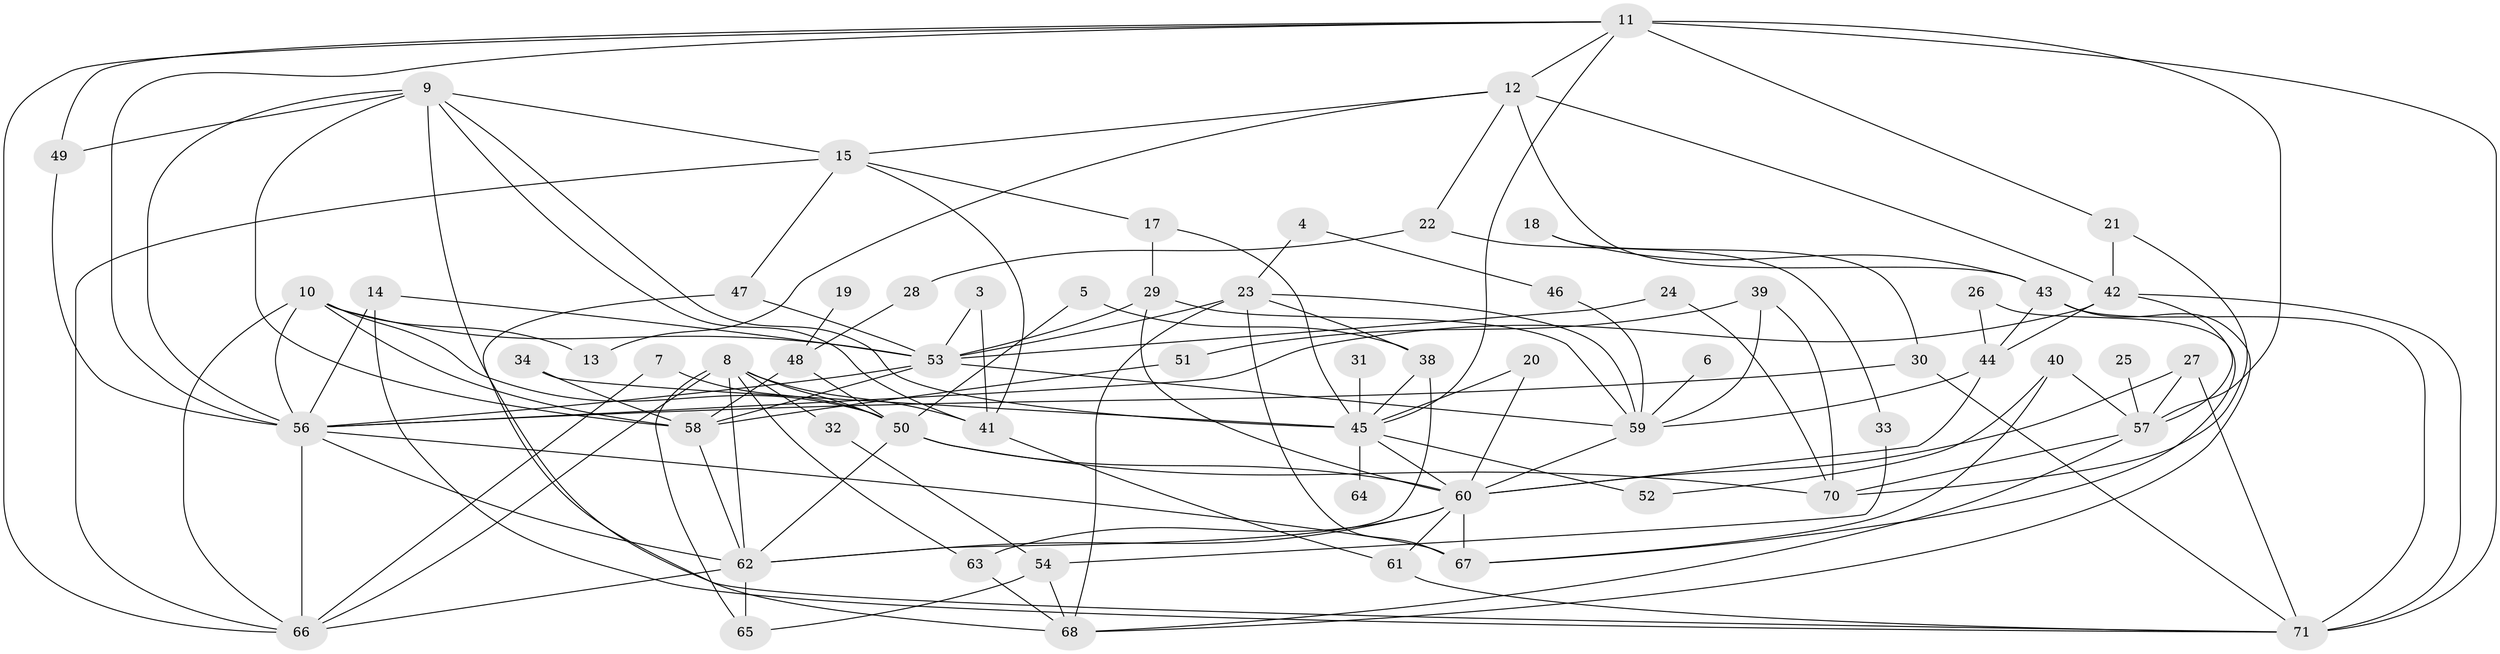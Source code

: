 // original degree distribution, {7: 0.02127659574468085, 3: 0.24113475177304963, 2: 0.2978723404255319, 5: 0.12056737588652482, 4: 0.09219858156028368, 0: 0.04964539007092199, 1: 0.11347517730496454, 6: 0.0425531914893617, 8: 0.02127659574468085}
// Generated by graph-tools (version 1.1) at 2025/49/03/09/25 03:49:09]
// undirected, 63 vertices, 135 edges
graph export_dot {
graph [start="1"]
  node [color=gray90,style=filled];
  3;
  4;
  5;
  6;
  7;
  8;
  9;
  10;
  11;
  12;
  13;
  14;
  15;
  17;
  18;
  19;
  20;
  21;
  22;
  23;
  24;
  25;
  26;
  27;
  28;
  29;
  30;
  31;
  32;
  33;
  34;
  38;
  39;
  40;
  41;
  42;
  43;
  44;
  45;
  46;
  47;
  48;
  49;
  50;
  51;
  52;
  53;
  54;
  56;
  57;
  58;
  59;
  60;
  61;
  62;
  63;
  64;
  65;
  66;
  67;
  68;
  70;
  71;
  3 -- 41 [weight=1.0];
  3 -- 53 [weight=1.0];
  4 -- 23 [weight=1.0];
  4 -- 46 [weight=1.0];
  5 -- 38 [weight=1.0];
  5 -- 50 [weight=1.0];
  6 -- 59 [weight=1.0];
  7 -- 50 [weight=1.0];
  7 -- 66 [weight=1.0];
  8 -- 32 [weight=1.0];
  8 -- 41 [weight=1.0];
  8 -- 50 [weight=1.0];
  8 -- 62 [weight=1.0];
  8 -- 63 [weight=1.0];
  8 -- 65 [weight=1.0];
  8 -- 66 [weight=1.0];
  9 -- 15 [weight=1.0];
  9 -- 41 [weight=1.0];
  9 -- 45 [weight=1.0];
  9 -- 49 [weight=1.0];
  9 -- 56 [weight=1.0];
  9 -- 58 [weight=1.0];
  9 -- 71 [weight=1.0];
  10 -- 13 [weight=1.0];
  10 -- 50 [weight=1.0];
  10 -- 53 [weight=1.0];
  10 -- 56 [weight=1.0];
  10 -- 58 [weight=1.0];
  10 -- 66 [weight=1.0];
  11 -- 12 [weight=1.0];
  11 -- 21 [weight=1.0];
  11 -- 45 [weight=1.0];
  11 -- 49 [weight=1.0];
  11 -- 56 [weight=1.0];
  11 -- 57 [weight=1.0];
  11 -- 66 [weight=1.0];
  11 -- 71 [weight=1.0];
  12 -- 13 [weight=1.0];
  12 -- 15 [weight=1.0];
  12 -- 22 [weight=1.0];
  12 -- 42 [weight=1.0];
  12 -- 43 [weight=1.0];
  14 -- 53 [weight=1.0];
  14 -- 56 [weight=1.0];
  14 -- 71 [weight=1.0];
  15 -- 17 [weight=1.0];
  15 -- 41 [weight=1.0];
  15 -- 47 [weight=1.0];
  15 -- 66 [weight=1.0];
  17 -- 29 [weight=1.0];
  17 -- 45 [weight=1.0];
  18 -- 30 [weight=1.0];
  18 -- 43 [weight=1.0];
  19 -- 48 [weight=1.0];
  20 -- 45 [weight=1.0];
  20 -- 60 [weight=1.0];
  21 -- 42 [weight=1.0];
  21 -- 70 [weight=1.0];
  22 -- 28 [weight=1.0];
  22 -- 33 [weight=1.0];
  23 -- 38 [weight=1.0];
  23 -- 53 [weight=1.0];
  23 -- 59 [weight=1.0];
  23 -- 67 [weight=1.0];
  23 -- 68 [weight=1.0];
  24 -- 53 [weight=1.0];
  24 -- 70 [weight=1.0];
  25 -- 57 [weight=1.0];
  26 -- 44 [weight=1.0];
  26 -- 67 [weight=1.0];
  27 -- 57 [weight=1.0];
  27 -- 60 [weight=1.0];
  27 -- 71 [weight=1.0];
  28 -- 48 [weight=1.0];
  29 -- 53 [weight=1.0];
  29 -- 59 [weight=1.0];
  29 -- 60 [weight=1.0];
  30 -- 56 [weight=1.0];
  30 -- 71 [weight=1.0];
  31 -- 45 [weight=1.0];
  32 -- 54 [weight=1.0];
  33 -- 54 [weight=1.0];
  34 -- 45 [weight=1.0];
  34 -- 58 [weight=1.0];
  38 -- 45 [weight=1.0];
  38 -- 62 [weight=1.0];
  39 -- 51 [weight=1.0];
  39 -- 59 [weight=1.0];
  39 -- 70 [weight=1.0];
  40 -- 52 [weight=1.0];
  40 -- 57 [weight=1.0];
  40 -- 67 [weight=1.0];
  41 -- 61 [weight=1.0];
  42 -- 44 [weight=1.0];
  42 -- 56 [weight=1.0];
  42 -- 57 [weight=1.0];
  42 -- 71 [weight=1.0];
  43 -- 44 [weight=1.0];
  43 -- 68 [weight=1.0];
  43 -- 71 [weight=1.0];
  44 -- 59 [weight=1.0];
  44 -- 60 [weight=1.0];
  45 -- 52 [weight=1.0];
  45 -- 60 [weight=1.0];
  45 -- 64 [weight=1.0];
  46 -- 59 [weight=1.0];
  47 -- 53 [weight=1.0];
  47 -- 68 [weight=1.0];
  48 -- 50 [weight=1.0];
  48 -- 58 [weight=1.0];
  49 -- 56 [weight=1.0];
  50 -- 60 [weight=1.0];
  50 -- 62 [weight=1.0];
  50 -- 70 [weight=1.0];
  51 -- 58 [weight=1.0];
  53 -- 56 [weight=1.0];
  53 -- 58 [weight=1.0];
  53 -- 59 [weight=1.0];
  54 -- 65 [weight=1.0];
  54 -- 68 [weight=1.0];
  56 -- 62 [weight=1.0];
  56 -- 66 [weight=1.0];
  56 -- 67 [weight=2.0];
  57 -- 68 [weight=1.0];
  57 -- 70 [weight=1.0];
  58 -- 62 [weight=1.0];
  59 -- 60 [weight=1.0];
  60 -- 61 [weight=1.0];
  60 -- 62 [weight=1.0];
  60 -- 63 [weight=1.0];
  60 -- 67 [weight=1.0];
  61 -- 71 [weight=1.0];
  62 -- 65 [weight=1.0];
  62 -- 66 [weight=1.0];
  63 -- 68 [weight=1.0];
}
